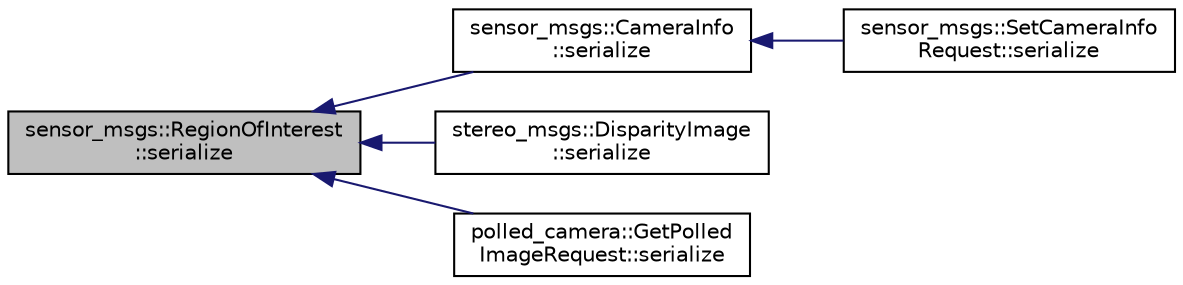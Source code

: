 digraph "sensor_msgs::RegionOfInterest::serialize"
{
  edge [fontname="Helvetica",fontsize="10",labelfontname="Helvetica",labelfontsize="10"];
  node [fontname="Helvetica",fontsize="10",shape=record];
  rankdir="LR";
  Node1 [label="sensor_msgs::RegionOfInterest\l::serialize",height=0.2,width=0.4,color="black", fillcolor="grey75", style="filled" fontcolor="black"];
  Node1 -> Node2 [dir="back",color="midnightblue",fontsize="10",style="solid",fontname="Helvetica"];
  Node2 [label="sensor_msgs::CameraInfo\l::serialize",height=0.2,width=0.4,color="black", fillcolor="white", style="filled",URL="$classsensor__msgs_1_1_camera_info.html#a9866e8871b298bcc2843db57eb280405"];
  Node2 -> Node3 [dir="back",color="midnightblue",fontsize="10",style="solid",fontname="Helvetica"];
  Node3 [label="sensor_msgs::SetCameraInfo\lRequest::serialize",height=0.2,width=0.4,color="black", fillcolor="white", style="filled",URL="$classsensor__msgs_1_1_set_camera_info_request.html#a30d2af505033f569573d95d046250413"];
  Node1 -> Node4 [dir="back",color="midnightblue",fontsize="10",style="solid",fontname="Helvetica"];
  Node4 [label="stereo_msgs::DisparityImage\l::serialize",height=0.2,width=0.4,color="black", fillcolor="white", style="filled",URL="$classstereo__msgs_1_1_disparity_image.html#a59f946920c761dab6edf248f7d36c93f"];
  Node1 -> Node5 [dir="back",color="midnightblue",fontsize="10",style="solid",fontname="Helvetica"];
  Node5 [label="polled_camera::GetPolled\lImageRequest::serialize",height=0.2,width=0.4,color="black", fillcolor="white", style="filled",URL="$classpolled__camera_1_1_get_polled_image_request.html#a7dfdac8c71de01636c54ec0bb100095d"];
}

